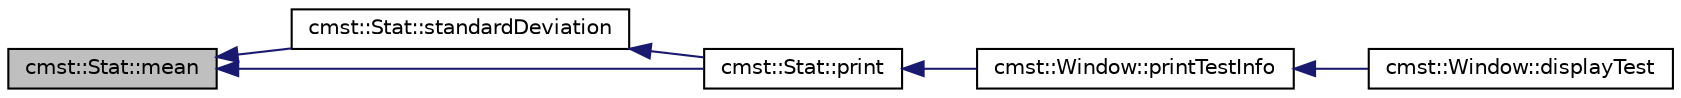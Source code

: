 digraph "cmst::Stat::mean"
{
  edge [fontname="Helvetica",fontsize="10",labelfontname="Helvetica",labelfontsize="10"];
  node [fontname="Helvetica",fontsize="10",shape=record];
  rankdir="LR";
  Node1 [label="cmst::Stat::mean",height=0.2,width=0.4,color="black", fillcolor="grey75", style="filled", fontcolor="black"];
  Node1 -> Node2 [dir="back",color="midnightblue",fontsize="10",style="solid",fontname="Helvetica"];
  Node2 [label="cmst::Stat::standardDeviation",height=0.2,width=0.4,color="black", fillcolor="white", style="filled",URL="$classcmst_1_1_stat.html#abfbaefc3a4174643a2eb282251fd86a5"];
  Node2 -> Node3 [dir="back",color="midnightblue",fontsize="10",style="solid",fontname="Helvetica"];
  Node3 [label="cmst::Stat::print",height=0.2,width=0.4,color="black", fillcolor="white", style="filled",URL="$classcmst_1_1_stat.html#a03d1a0f52e2ea72cfab11a426726aea4"];
  Node3 -> Node4 [dir="back",color="midnightblue",fontsize="10",style="solid",fontname="Helvetica"];
  Node4 [label="cmst::Window::printTestInfo",height=0.2,width=0.4,color="black", fillcolor="white", style="filled",URL="$classcmst_1_1_window.html#a471e1648f99754f7c2cbfbbb1e8ab556"];
  Node4 -> Node5 [dir="back",color="midnightblue",fontsize="10",style="solid",fontname="Helvetica"];
  Node5 [label="cmst::Window::displayTest",height=0.2,width=0.4,color="black", fillcolor="white", style="filled",URL="$classcmst_1_1_window.html#aa3f5edeebdd298190bdb4676b4838f75"];
  Node1 -> Node3 [dir="back",color="midnightblue",fontsize="10",style="solid",fontname="Helvetica"];
}
